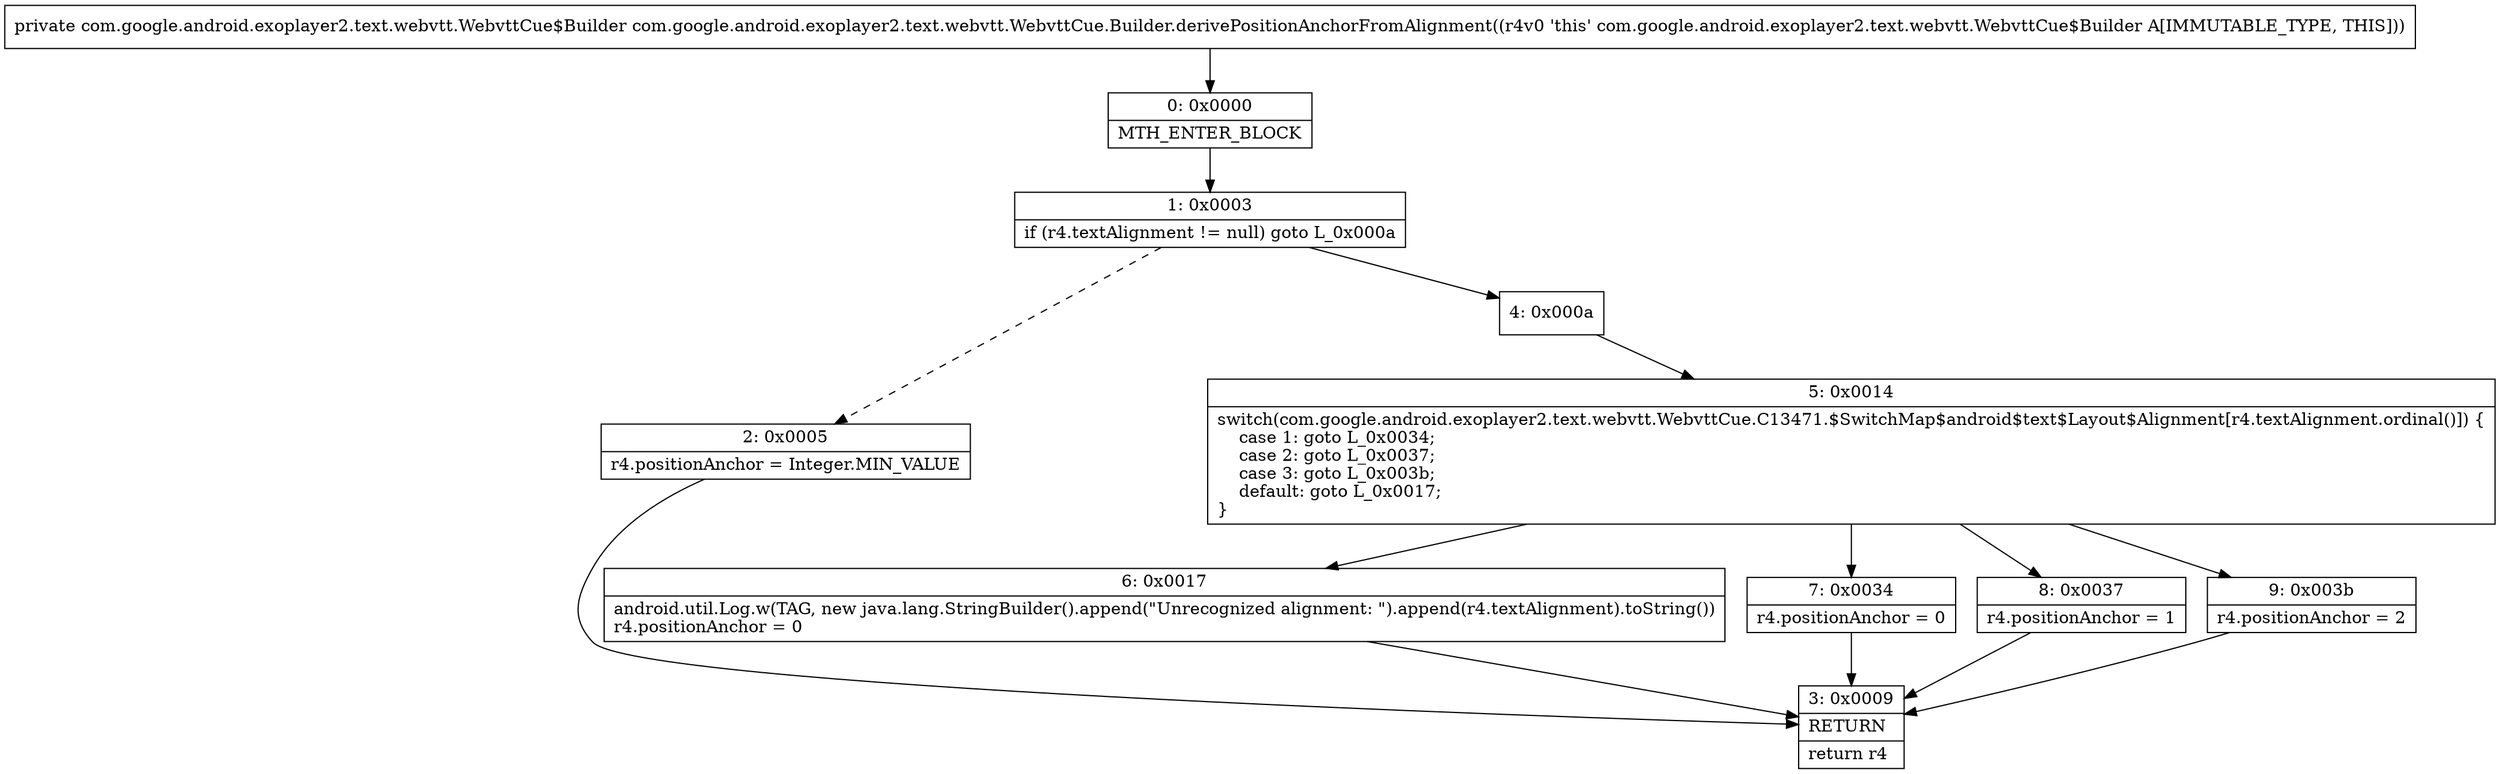 digraph "CFG forcom.google.android.exoplayer2.text.webvtt.WebvttCue.Builder.derivePositionAnchorFromAlignment()Lcom\/google\/android\/exoplayer2\/text\/webvtt\/WebvttCue$Builder;" {
Node_0 [shape=record,label="{0\:\ 0x0000|MTH_ENTER_BLOCK\l}"];
Node_1 [shape=record,label="{1\:\ 0x0003|if (r4.textAlignment != null) goto L_0x000a\l}"];
Node_2 [shape=record,label="{2\:\ 0x0005|r4.positionAnchor = Integer.MIN_VALUE\l}"];
Node_3 [shape=record,label="{3\:\ 0x0009|RETURN\l|return r4\l}"];
Node_4 [shape=record,label="{4\:\ 0x000a}"];
Node_5 [shape=record,label="{5\:\ 0x0014|switch(com.google.android.exoplayer2.text.webvtt.WebvttCue.C13471.$SwitchMap$android$text$Layout$Alignment[r4.textAlignment.ordinal()]) \{\l    case 1: goto L_0x0034;\l    case 2: goto L_0x0037;\l    case 3: goto L_0x003b;\l    default: goto L_0x0017;\l\}\l}"];
Node_6 [shape=record,label="{6\:\ 0x0017|android.util.Log.w(TAG, new java.lang.StringBuilder().append(\"Unrecognized alignment: \").append(r4.textAlignment).toString())\lr4.positionAnchor = 0\l}"];
Node_7 [shape=record,label="{7\:\ 0x0034|r4.positionAnchor = 0\l}"];
Node_8 [shape=record,label="{8\:\ 0x0037|r4.positionAnchor = 1\l}"];
Node_9 [shape=record,label="{9\:\ 0x003b|r4.positionAnchor = 2\l}"];
MethodNode[shape=record,label="{private com.google.android.exoplayer2.text.webvtt.WebvttCue$Builder com.google.android.exoplayer2.text.webvtt.WebvttCue.Builder.derivePositionAnchorFromAlignment((r4v0 'this' com.google.android.exoplayer2.text.webvtt.WebvttCue$Builder A[IMMUTABLE_TYPE, THIS])) }"];
MethodNode -> Node_0;
Node_0 -> Node_1;
Node_1 -> Node_2[style=dashed];
Node_1 -> Node_4;
Node_2 -> Node_3;
Node_4 -> Node_5;
Node_5 -> Node_6;
Node_5 -> Node_7;
Node_5 -> Node_8;
Node_5 -> Node_9;
Node_6 -> Node_3;
Node_7 -> Node_3;
Node_8 -> Node_3;
Node_9 -> Node_3;
}

